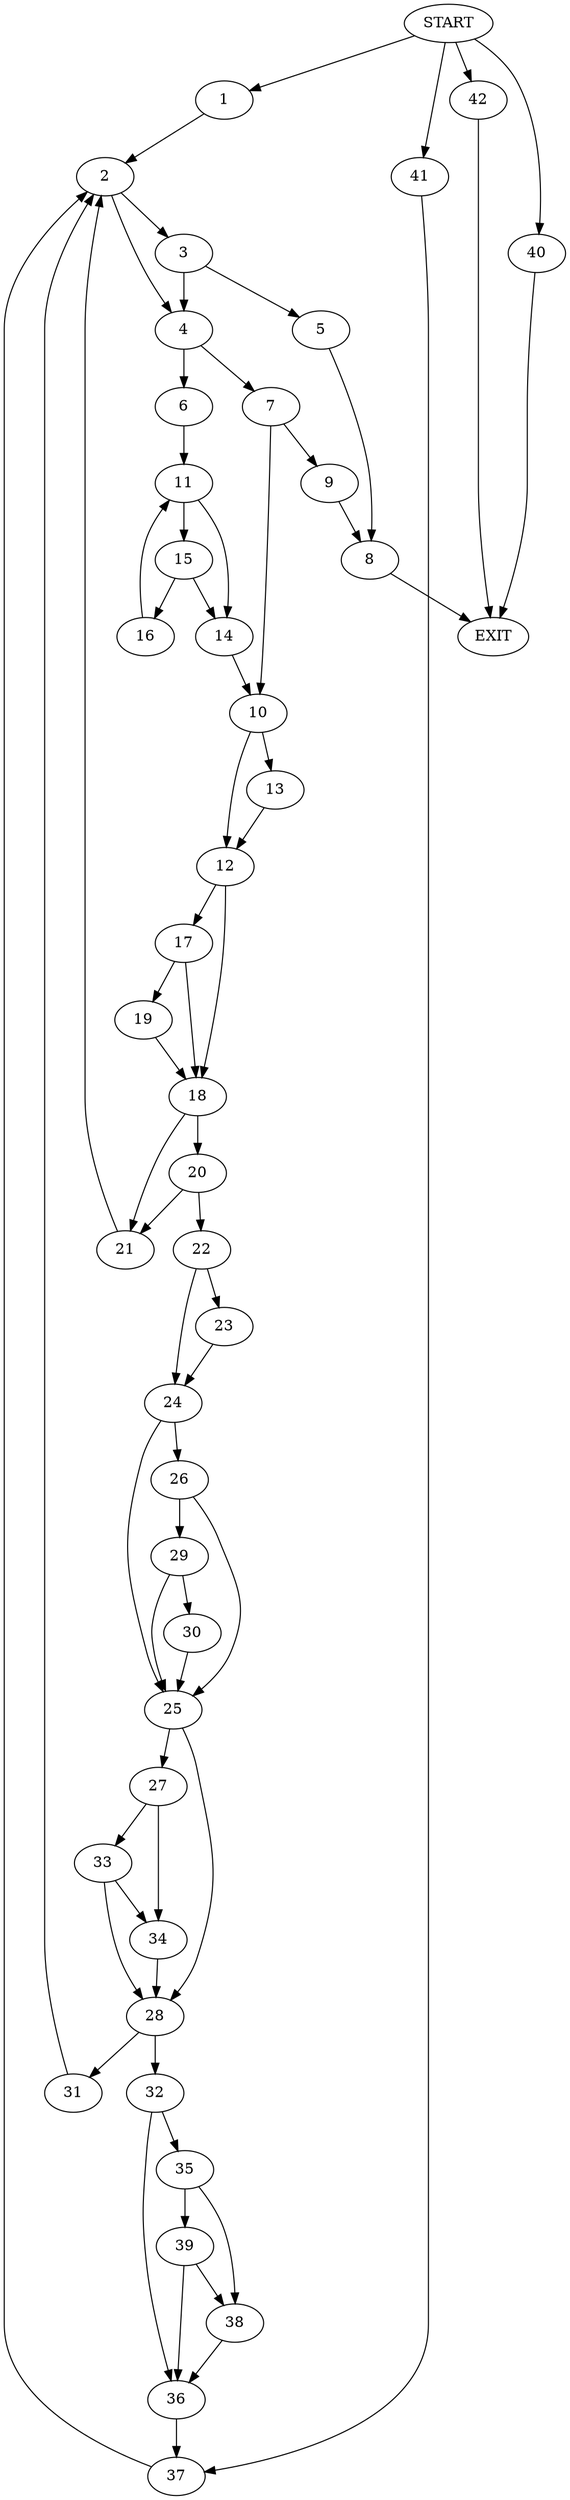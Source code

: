 digraph {
0 [label="START"]
43 [label="EXIT"]
0 -> 1
1 -> 2
2 -> 3
2 -> 4
3 -> 5
3 -> 4
4 -> 6
4 -> 7
5 -> 8
8 -> 43
7 -> 9
7 -> 10
6 -> 11
10 -> 12
10 -> 13
9 -> 8
11 -> 14
11 -> 15
14 -> 10
15 -> 14
15 -> 16
16 -> 11
12 -> 17
12 -> 18
13 -> 12
17 -> 19
17 -> 18
18 -> 20
18 -> 21
19 -> 18
20 -> 21
20 -> 22
21 -> 2
22 -> 23
22 -> 24
23 -> 24
24 -> 25
24 -> 26
25 -> 27
25 -> 28
26 -> 25
26 -> 29
29 -> 25
29 -> 30
30 -> 25
28 -> 31
28 -> 32
27 -> 33
27 -> 34
33 -> 28
33 -> 34
34 -> 28
32 -> 35
32 -> 36
31 -> 2
36 -> 37
35 -> 38
35 -> 39
38 -> 36
39 -> 38
39 -> 36
37 -> 2
0 -> 40
40 -> 43
0 -> 41
41 -> 37
0 -> 42
42 -> 43
}
